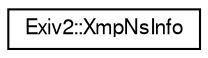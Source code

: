 digraph "Graphical Class Hierarchy"
{
  edge [fontname="FreeSans",fontsize="10",labelfontname="FreeSans",labelfontsize="10"];
  node [fontname="FreeSans",fontsize="10",shape=record];
  rankdir="LR";
  Node1 [label="Exiv2::XmpNsInfo",height=0.2,width=0.4,color="black", fillcolor="white", style="filled",URL="$structExiv2_1_1XmpNsInfo.html",tooltip="Structure mapping XMP namespaces and (preferred) prefixes. "];
}
